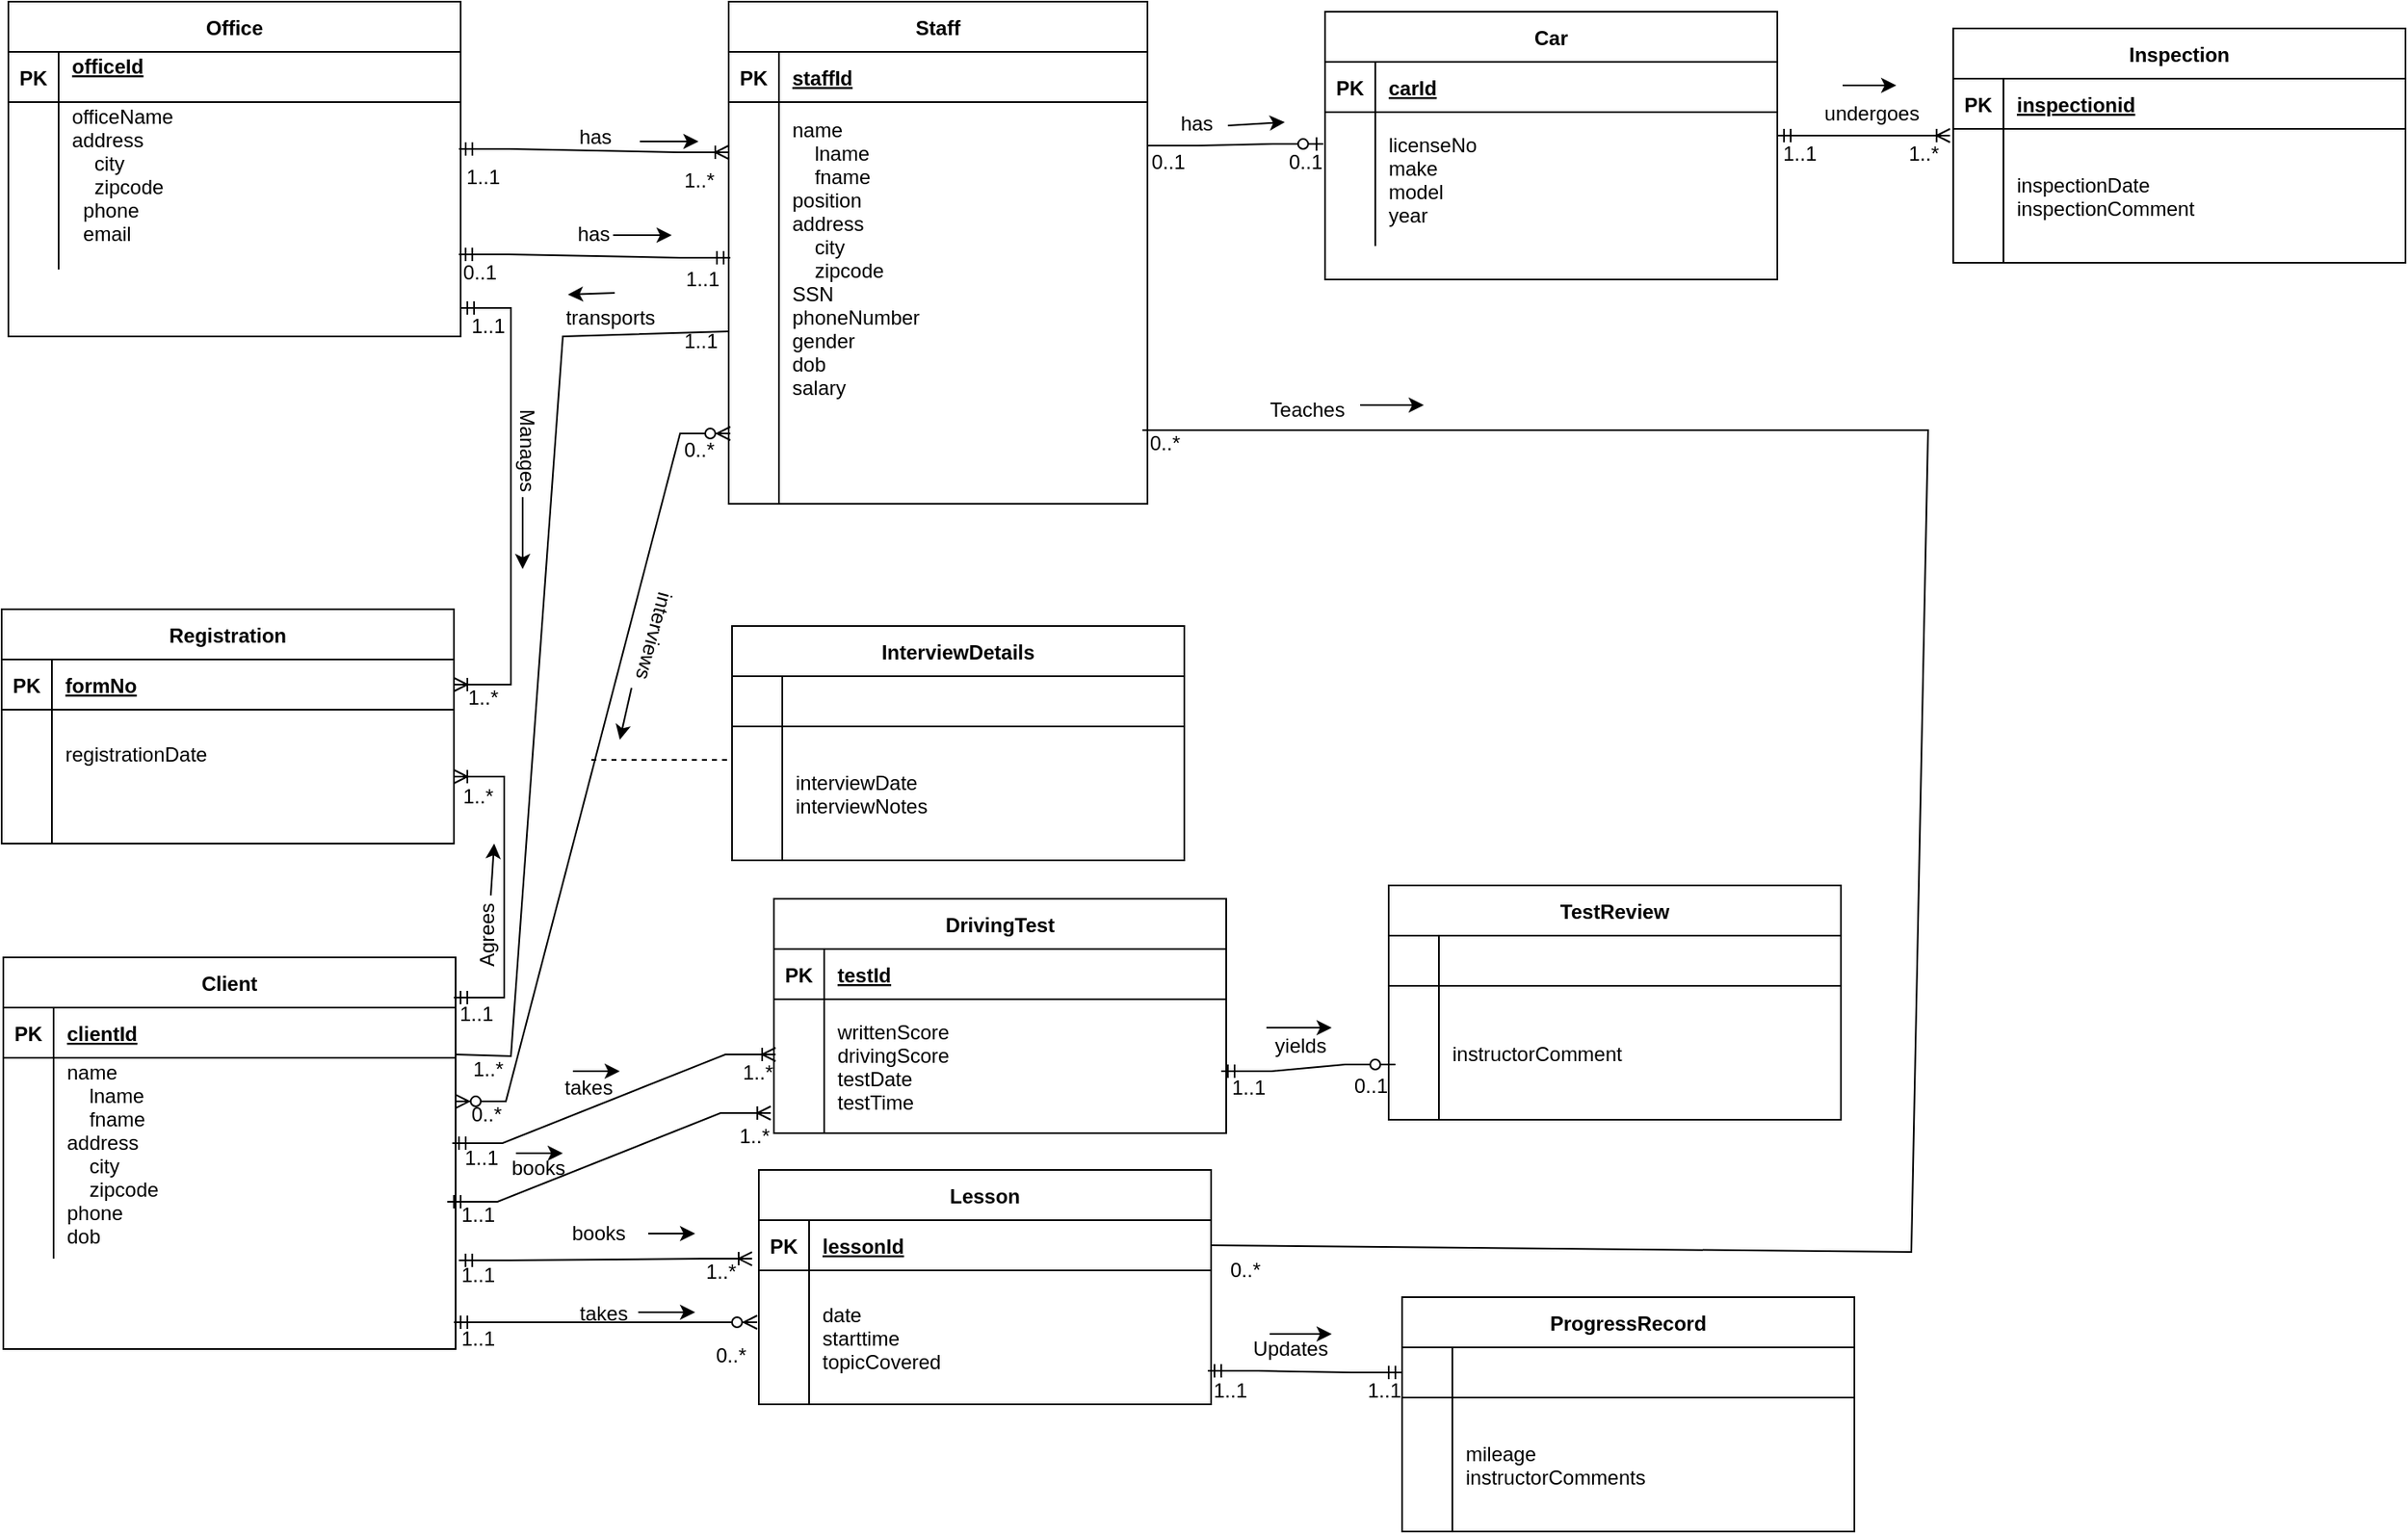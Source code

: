 <mxfile version="24.0.7" type="github">
  <diagram id="R2lEEEUBdFMjLlhIrx00" name="Page-1">
    <mxGraphModel dx="1434" dy="786" grid="0" gridSize="10" guides="1" tooltips="1" connect="1" arrows="1" fold="1" page="1" pageScale="1" pageWidth="850" pageHeight="1100" math="0" shadow="0" extFonts="Permanent Marker^https://fonts.googleapis.com/css?family=Permanent+Marker">
      <root>
        <mxCell id="0" />
        <mxCell id="1" parent="0" />
        <mxCell id="C-vyLk0tnHw3VtMMgP7b-2" value="Staff" style="shape=table;startSize=30;container=1;collapsible=1;childLayout=tableLayout;fixedRows=1;rowLines=0;fontStyle=1;align=center;resizeLast=1;" parent="1" vertex="1">
          <mxGeometry x="470" y="90" width="250" height="300" as="geometry" />
        </mxCell>
        <mxCell id="C-vyLk0tnHw3VtMMgP7b-3" value="" style="shape=partialRectangle;collapsible=0;dropTarget=0;pointerEvents=0;fillColor=none;points=[[0,0.5],[1,0.5]];portConstraint=eastwest;top=0;left=0;right=0;bottom=1;" parent="C-vyLk0tnHw3VtMMgP7b-2" vertex="1">
          <mxGeometry y="30" width="250" height="30" as="geometry" />
        </mxCell>
        <mxCell id="C-vyLk0tnHw3VtMMgP7b-4" value="PK" style="shape=partialRectangle;overflow=hidden;connectable=0;fillColor=none;top=0;left=0;bottom=0;right=0;fontStyle=1;" parent="C-vyLk0tnHw3VtMMgP7b-3" vertex="1">
          <mxGeometry width="30" height="30" as="geometry">
            <mxRectangle width="30" height="30" as="alternateBounds" />
          </mxGeometry>
        </mxCell>
        <mxCell id="C-vyLk0tnHw3VtMMgP7b-5" value="staffId" style="shape=partialRectangle;overflow=hidden;connectable=0;fillColor=none;top=0;left=0;bottom=0;right=0;align=left;spacingLeft=6;fontStyle=5;" parent="C-vyLk0tnHw3VtMMgP7b-3" vertex="1">
          <mxGeometry x="30" width="220" height="30" as="geometry">
            <mxRectangle width="220" height="30" as="alternateBounds" />
          </mxGeometry>
        </mxCell>
        <mxCell id="C-vyLk0tnHw3VtMMgP7b-6" value="" style="shape=partialRectangle;collapsible=0;dropTarget=0;pointerEvents=0;fillColor=none;points=[[0,0.5],[1,0.5]];portConstraint=eastwest;top=0;left=0;right=0;bottom=0;" parent="C-vyLk0tnHw3VtMMgP7b-2" vertex="1">
          <mxGeometry y="60" width="250" height="200" as="geometry" />
        </mxCell>
        <mxCell id="C-vyLk0tnHw3VtMMgP7b-7" value="" style="shape=partialRectangle;overflow=hidden;connectable=0;fillColor=none;top=0;left=0;bottom=0;right=0;" parent="C-vyLk0tnHw3VtMMgP7b-6" vertex="1">
          <mxGeometry width="30" height="200" as="geometry">
            <mxRectangle width="30" height="200" as="alternateBounds" />
          </mxGeometry>
        </mxCell>
        <mxCell id="C-vyLk0tnHw3VtMMgP7b-8" value="name&#xa;    lname&#xa;    fname&#xa;position&#xa;address&#xa;    city&#xa;    zipcode&#xa;SSN&#xa;phoneNumber&#xa;gender&#xa;dob&#xa;salary&#xa;" style="shape=partialRectangle;overflow=hidden;connectable=0;fillColor=none;top=0;left=0;bottom=0;right=0;align=left;spacingLeft=6;" parent="C-vyLk0tnHw3VtMMgP7b-6" vertex="1">
          <mxGeometry x="30" width="220" height="200" as="geometry">
            <mxRectangle width="220" height="200" as="alternateBounds" />
          </mxGeometry>
        </mxCell>
        <mxCell id="C-vyLk0tnHw3VtMMgP7b-9" value="" style="shape=partialRectangle;collapsible=0;dropTarget=0;pointerEvents=0;fillColor=none;points=[[0,0.5],[1,0.5]];portConstraint=eastwest;top=0;left=0;right=0;bottom=0;" parent="C-vyLk0tnHw3VtMMgP7b-2" vertex="1">
          <mxGeometry y="260" width="250" height="40" as="geometry" />
        </mxCell>
        <mxCell id="C-vyLk0tnHw3VtMMgP7b-10" value="" style="shape=partialRectangle;overflow=hidden;connectable=0;fillColor=none;top=0;left=0;bottom=0;right=0;" parent="C-vyLk0tnHw3VtMMgP7b-9" vertex="1">
          <mxGeometry width="30" height="40" as="geometry">
            <mxRectangle width="30" height="40" as="alternateBounds" />
          </mxGeometry>
        </mxCell>
        <mxCell id="C-vyLk0tnHw3VtMMgP7b-11" value="" style="shape=partialRectangle;overflow=hidden;connectable=0;fillColor=none;top=0;left=0;bottom=0;right=0;align=left;spacingLeft=6;" parent="C-vyLk0tnHw3VtMMgP7b-9" vertex="1">
          <mxGeometry x="30" width="220" height="40" as="geometry">
            <mxRectangle width="220" height="40" as="alternateBounds" />
          </mxGeometry>
        </mxCell>
        <mxCell id="C-vyLk0tnHw3VtMMgP7b-23" value="Office" style="shape=table;startSize=30;container=1;collapsible=1;childLayout=tableLayout;fixedRows=1;rowLines=0;fontStyle=1;align=center;resizeLast=1;" parent="1" vertex="1">
          <mxGeometry x="40" y="90" width="270" height="200" as="geometry" />
        </mxCell>
        <mxCell id="C-vyLk0tnHw3VtMMgP7b-24" value="" style="shape=partialRectangle;collapsible=0;dropTarget=0;pointerEvents=0;fillColor=none;points=[[0,0.5],[1,0.5]];portConstraint=eastwest;top=0;left=0;right=0;bottom=1;" parent="C-vyLk0tnHw3VtMMgP7b-23" vertex="1">
          <mxGeometry y="30" width="270" height="30" as="geometry" />
        </mxCell>
        <mxCell id="C-vyLk0tnHw3VtMMgP7b-25" value="PK" style="shape=partialRectangle;overflow=hidden;connectable=0;fillColor=none;top=0;left=0;bottom=0;right=0;fontStyle=1;" parent="C-vyLk0tnHw3VtMMgP7b-24" vertex="1">
          <mxGeometry width="30" height="30" as="geometry">
            <mxRectangle width="30" height="30" as="alternateBounds" />
          </mxGeometry>
        </mxCell>
        <mxCell id="C-vyLk0tnHw3VtMMgP7b-26" value="officeId&#xa;" style="shape=partialRectangle;overflow=hidden;connectable=0;fillColor=none;top=0;left=0;bottom=0;right=0;align=left;spacingLeft=6;fontStyle=5;" parent="C-vyLk0tnHw3VtMMgP7b-24" vertex="1">
          <mxGeometry x="30" width="240" height="30" as="geometry">
            <mxRectangle width="240" height="30" as="alternateBounds" />
          </mxGeometry>
        </mxCell>
        <mxCell id="C-vyLk0tnHw3VtMMgP7b-27" value="" style="shape=partialRectangle;collapsible=0;dropTarget=0;pointerEvents=0;fillColor=none;points=[[0,0.5],[1,0.5]];portConstraint=eastwest;top=0;left=0;right=0;bottom=0;" parent="C-vyLk0tnHw3VtMMgP7b-23" vertex="1">
          <mxGeometry y="60" width="270" height="100" as="geometry" />
        </mxCell>
        <mxCell id="C-vyLk0tnHw3VtMMgP7b-28" value="" style="shape=partialRectangle;overflow=hidden;connectable=0;fillColor=none;top=0;left=0;bottom=0;right=0;" parent="C-vyLk0tnHw3VtMMgP7b-27" vertex="1">
          <mxGeometry width="30" height="100" as="geometry">
            <mxRectangle width="30" height="100" as="alternateBounds" />
          </mxGeometry>
        </mxCell>
        <mxCell id="C-vyLk0tnHw3VtMMgP7b-29" value="officeName&#xa;address&#xa;    city&#xa;    zipcode&#xa;  phone&#xa;  email&#xa;&#xa;" style="shape=partialRectangle;overflow=hidden;connectable=0;fillColor=none;top=0;left=0;bottom=0;right=0;align=left;spacingLeft=6;" parent="C-vyLk0tnHw3VtMMgP7b-27" vertex="1">
          <mxGeometry x="30" width="240" height="100" as="geometry">
            <mxRectangle width="240" height="100" as="alternateBounds" />
          </mxGeometry>
        </mxCell>
        <mxCell id="NRWMTkdjOO6M37qrP40V-1" value="Client" style="shape=table;startSize=30;container=1;collapsible=1;childLayout=tableLayout;fixedRows=1;rowLines=0;fontStyle=1;align=center;resizeLast=1;" parent="1" vertex="1">
          <mxGeometry x="37" y="661" width="270" height="234" as="geometry" />
        </mxCell>
        <mxCell id="NRWMTkdjOO6M37qrP40V-2" value="" style="shape=partialRectangle;collapsible=0;dropTarget=0;pointerEvents=0;fillColor=none;points=[[0,0.5],[1,0.5]];portConstraint=eastwest;top=0;left=0;right=0;bottom=1;" parent="NRWMTkdjOO6M37qrP40V-1" vertex="1">
          <mxGeometry y="30" width="270" height="30" as="geometry" />
        </mxCell>
        <mxCell id="NRWMTkdjOO6M37qrP40V-3" value="PK" style="shape=partialRectangle;overflow=hidden;connectable=0;fillColor=none;top=0;left=0;bottom=0;right=0;fontStyle=1;" parent="NRWMTkdjOO6M37qrP40V-2" vertex="1">
          <mxGeometry width="30" height="30" as="geometry">
            <mxRectangle width="30" height="30" as="alternateBounds" />
          </mxGeometry>
        </mxCell>
        <mxCell id="NRWMTkdjOO6M37qrP40V-4" value="clientId" style="shape=partialRectangle;overflow=hidden;connectable=0;fillColor=none;top=0;left=0;bottom=0;right=0;align=left;spacingLeft=6;fontStyle=5;" parent="NRWMTkdjOO6M37qrP40V-2" vertex="1">
          <mxGeometry x="30" width="240" height="30" as="geometry">
            <mxRectangle width="240" height="30" as="alternateBounds" />
          </mxGeometry>
        </mxCell>
        <mxCell id="NRWMTkdjOO6M37qrP40V-5" value="" style="shape=partialRectangle;collapsible=0;dropTarget=0;pointerEvents=0;fillColor=none;points=[[0,0.5],[1,0.5]];portConstraint=eastwest;top=0;left=0;right=0;bottom=0;" parent="NRWMTkdjOO6M37qrP40V-1" vertex="1">
          <mxGeometry y="60" width="270" height="120" as="geometry" />
        </mxCell>
        <mxCell id="NRWMTkdjOO6M37qrP40V-6" value="" style="shape=partialRectangle;overflow=hidden;connectable=0;fillColor=none;top=0;left=0;bottom=0;right=0;" parent="NRWMTkdjOO6M37qrP40V-5" vertex="1">
          <mxGeometry width="30" height="120" as="geometry">
            <mxRectangle width="30" height="120" as="alternateBounds" />
          </mxGeometry>
        </mxCell>
        <mxCell id="NRWMTkdjOO6M37qrP40V-7" value="name&#xa;    lname&#xa;    fname&#xa;address&#xa;    city&#xa;    zipcode&#xa;phone&#xa;dob&#xa;    &#xa;&#xa;" style="shape=partialRectangle;overflow=hidden;connectable=0;fillColor=none;top=0;left=0;bottom=0;right=0;align=left;spacingLeft=6;" parent="NRWMTkdjOO6M37qrP40V-5" vertex="1">
          <mxGeometry x="30" width="240" height="120" as="geometry">
            <mxRectangle width="240" height="120" as="alternateBounds" />
          </mxGeometry>
        </mxCell>
        <mxCell id="NRWMTkdjOO6M37qrP40V-8" value="Registration" style="shape=table;startSize=30;container=1;collapsible=1;childLayout=tableLayout;fixedRows=1;rowLines=0;fontStyle=1;align=center;resizeLast=1;" parent="1" vertex="1">
          <mxGeometry x="36" y="453" width="270" height="140" as="geometry" />
        </mxCell>
        <mxCell id="NRWMTkdjOO6M37qrP40V-9" value="" style="shape=partialRectangle;collapsible=0;dropTarget=0;pointerEvents=0;fillColor=none;points=[[0,0.5],[1,0.5]];portConstraint=eastwest;top=0;left=0;right=0;bottom=1;" parent="NRWMTkdjOO6M37qrP40V-8" vertex="1">
          <mxGeometry y="30" width="270" height="30" as="geometry" />
        </mxCell>
        <mxCell id="NRWMTkdjOO6M37qrP40V-10" value="PK" style="shape=partialRectangle;overflow=hidden;connectable=0;fillColor=none;top=0;left=0;bottom=0;right=0;fontStyle=1;" parent="NRWMTkdjOO6M37qrP40V-9" vertex="1">
          <mxGeometry width="30" height="30" as="geometry">
            <mxRectangle width="30" height="30" as="alternateBounds" />
          </mxGeometry>
        </mxCell>
        <mxCell id="NRWMTkdjOO6M37qrP40V-11" value="formNo" style="shape=partialRectangle;overflow=hidden;connectable=0;fillColor=none;top=0;left=0;bottom=0;right=0;align=left;spacingLeft=6;fontStyle=5;" parent="NRWMTkdjOO6M37qrP40V-9" vertex="1">
          <mxGeometry x="30" width="240" height="30" as="geometry">
            <mxRectangle width="240" height="30" as="alternateBounds" />
          </mxGeometry>
        </mxCell>
        <mxCell id="NRWMTkdjOO6M37qrP40V-12" value="" style="shape=partialRectangle;collapsible=0;dropTarget=0;pointerEvents=0;fillColor=none;points=[[0,0.5],[1,0.5]];portConstraint=eastwest;top=0;left=0;right=0;bottom=0;" parent="NRWMTkdjOO6M37qrP40V-8" vertex="1">
          <mxGeometry y="60" width="270" height="80" as="geometry" />
        </mxCell>
        <mxCell id="NRWMTkdjOO6M37qrP40V-13" value="" style="shape=partialRectangle;overflow=hidden;connectable=0;fillColor=none;top=0;left=0;bottom=0;right=0;" parent="NRWMTkdjOO6M37qrP40V-12" vertex="1">
          <mxGeometry width="30" height="80" as="geometry">
            <mxRectangle width="30" height="80" as="alternateBounds" />
          </mxGeometry>
        </mxCell>
        <mxCell id="NRWMTkdjOO6M37qrP40V-14" value="registrationDate    &#xa;&#xa;" style="shape=partialRectangle;overflow=hidden;connectable=0;fillColor=none;top=0;left=0;bottom=0;right=0;align=left;spacingLeft=6;" parent="NRWMTkdjOO6M37qrP40V-12" vertex="1">
          <mxGeometry x="30" width="240" height="80" as="geometry">
            <mxRectangle width="240" height="80" as="alternateBounds" />
          </mxGeometry>
        </mxCell>
        <mxCell id="NRWMTkdjOO6M37qrP40V-15" value="Car" style="shape=table;startSize=30;container=1;collapsible=1;childLayout=tableLayout;fixedRows=1;rowLines=0;fontStyle=1;align=center;resizeLast=1;" parent="1" vertex="1">
          <mxGeometry x="826" y="96" width="270" height="160" as="geometry" />
        </mxCell>
        <mxCell id="NRWMTkdjOO6M37qrP40V-16" value="" style="shape=partialRectangle;collapsible=0;dropTarget=0;pointerEvents=0;fillColor=none;points=[[0,0.5],[1,0.5]];portConstraint=eastwest;top=0;left=0;right=0;bottom=1;" parent="NRWMTkdjOO6M37qrP40V-15" vertex="1">
          <mxGeometry y="30" width="270" height="30" as="geometry" />
        </mxCell>
        <mxCell id="NRWMTkdjOO6M37qrP40V-17" value="PK" style="shape=partialRectangle;overflow=hidden;connectable=0;fillColor=none;top=0;left=0;bottom=0;right=0;fontStyle=1;" parent="NRWMTkdjOO6M37qrP40V-16" vertex="1">
          <mxGeometry width="30" height="30" as="geometry">
            <mxRectangle width="30" height="30" as="alternateBounds" />
          </mxGeometry>
        </mxCell>
        <mxCell id="NRWMTkdjOO6M37qrP40V-18" value="carId" style="shape=partialRectangle;overflow=hidden;connectable=0;fillColor=none;top=0;left=0;bottom=0;right=0;align=left;spacingLeft=6;fontStyle=5;" parent="NRWMTkdjOO6M37qrP40V-16" vertex="1">
          <mxGeometry x="30" width="240" height="30" as="geometry">
            <mxRectangle width="240" height="30" as="alternateBounds" />
          </mxGeometry>
        </mxCell>
        <mxCell id="NRWMTkdjOO6M37qrP40V-19" value="" style="shape=partialRectangle;collapsible=0;dropTarget=0;pointerEvents=0;fillColor=none;points=[[0,0.5],[1,0.5]];portConstraint=eastwest;top=0;left=0;right=0;bottom=0;" parent="NRWMTkdjOO6M37qrP40V-15" vertex="1">
          <mxGeometry y="60" width="270" height="80" as="geometry" />
        </mxCell>
        <mxCell id="NRWMTkdjOO6M37qrP40V-20" value="" style="shape=partialRectangle;overflow=hidden;connectable=0;fillColor=none;top=0;left=0;bottom=0;right=0;" parent="NRWMTkdjOO6M37qrP40V-19" vertex="1">
          <mxGeometry width="30" height="80" as="geometry">
            <mxRectangle width="30" height="80" as="alternateBounds" />
          </mxGeometry>
        </mxCell>
        <mxCell id="NRWMTkdjOO6M37qrP40V-21" value="licenseNo&#xa;make&#xa;model&#xa;year" style="shape=partialRectangle;overflow=hidden;connectable=0;fillColor=none;top=0;left=0;bottom=0;right=0;align=left;spacingLeft=6;" parent="NRWMTkdjOO6M37qrP40V-19" vertex="1">
          <mxGeometry x="30" width="240" height="80" as="geometry">
            <mxRectangle width="240" height="80" as="alternateBounds" />
          </mxGeometry>
        </mxCell>
        <mxCell id="NRWMTkdjOO6M37qrP40V-22" value="Inspection" style="shape=table;startSize=30;container=1;collapsible=1;childLayout=tableLayout;fixedRows=1;rowLines=0;fontStyle=1;align=center;resizeLast=1;" parent="1" vertex="1">
          <mxGeometry x="1201" y="106" width="270" height="140" as="geometry" />
        </mxCell>
        <mxCell id="NRWMTkdjOO6M37qrP40V-23" value="" style="shape=partialRectangle;collapsible=0;dropTarget=0;pointerEvents=0;fillColor=none;points=[[0,0.5],[1,0.5]];portConstraint=eastwest;top=0;left=0;right=0;bottom=1;" parent="NRWMTkdjOO6M37qrP40V-22" vertex="1">
          <mxGeometry y="30" width="270" height="30" as="geometry" />
        </mxCell>
        <mxCell id="NRWMTkdjOO6M37qrP40V-24" value="PK" style="shape=partialRectangle;overflow=hidden;connectable=0;fillColor=none;top=0;left=0;bottom=0;right=0;fontStyle=1;" parent="NRWMTkdjOO6M37qrP40V-23" vertex="1">
          <mxGeometry width="30" height="30" as="geometry">
            <mxRectangle width="30" height="30" as="alternateBounds" />
          </mxGeometry>
        </mxCell>
        <mxCell id="NRWMTkdjOO6M37qrP40V-25" value="inspectionid" style="shape=partialRectangle;overflow=hidden;connectable=0;fillColor=none;top=0;left=0;bottom=0;right=0;align=left;spacingLeft=6;fontStyle=5;" parent="NRWMTkdjOO6M37qrP40V-23" vertex="1">
          <mxGeometry x="30" width="240" height="30" as="geometry">
            <mxRectangle width="240" height="30" as="alternateBounds" />
          </mxGeometry>
        </mxCell>
        <mxCell id="NRWMTkdjOO6M37qrP40V-26" value="" style="shape=partialRectangle;collapsible=0;dropTarget=0;pointerEvents=0;fillColor=none;points=[[0,0.5],[1,0.5]];portConstraint=eastwest;top=0;left=0;right=0;bottom=0;" parent="NRWMTkdjOO6M37qrP40V-22" vertex="1">
          <mxGeometry y="60" width="270" height="80" as="geometry" />
        </mxCell>
        <mxCell id="NRWMTkdjOO6M37qrP40V-27" value="" style="shape=partialRectangle;overflow=hidden;connectable=0;fillColor=none;top=0;left=0;bottom=0;right=0;" parent="NRWMTkdjOO6M37qrP40V-26" vertex="1">
          <mxGeometry width="30" height="80" as="geometry">
            <mxRectangle width="30" height="80" as="alternateBounds" />
          </mxGeometry>
        </mxCell>
        <mxCell id="NRWMTkdjOO6M37qrP40V-28" value="inspectionDate&#xa;inspectionComment" style="shape=partialRectangle;overflow=hidden;connectable=0;fillColor=none;top=0;left=0;bottom=0;right=0;align=left;spacingLeft=6;" parent="NRWMTkdjOO6M37qrP40V-26" vertex="1">
          <mxGeometry x="30" width="240" height="80" as="geometry">
            <mxRectangle width="240" height="80" as="alternateBounds" />
          </mxGeometry>
        </mxCell>
        <mxCell id="NRWMTkdjOO6M37qrP40V-29" value="Lesson" style="shape=table;startSize=30;container=1;collapsible=1;childLayout=tableLayout;fixedRows=1;rowLines=0;fontStyle=1;align=center;resizeLast=1;" parent="1" vertex="1">
          <mxGeometry x="488" y="788" width="270" height="140" as="geometry" />
        </mxCell>
        <mxCell id="NRWMTkdjOO6M37qrP40V-30" value="" style="shape=partialRectangle;collapsible=0;dropTarget=0;pointerEvents=0;fillColor=none;points=[[0,0.5],[1,0.5]];portConstraint=eastwest;top=0;left=0;right=0;bottom=1;" parent="NRWMTkdjOO6M37qrP40V-29" vertex="1">
          <mxGeometry y="30" width="270" height="30" as="geometry" />
        </mxCell>
        <mxCell id="NRWMTkdjOO6M37qrP40V-31" value="PK" style="shape=partialRectangle;overflow=hidden;connectable=0;fillColor=none;top=0;left=0;bottom=0;right=0;fontStyle=1;" parent="NRWMTkdjOO6M37qrP40V-30" vertex="1">
          <mxGeometry width="30" height="30" as="geometry">
            <mxRectangle width="30" height="30" as="alternateBounds" />
          </mxGeometry>
        </mxCell>
        <mxCell id="NRWMTkdjOO6M37qrP40V-32" value="lessonId" style="shape=partialRectangle;overflow=hidden;connectable=0;fillColor=none;top=0;left=0;bottom=0;right=0;align=left;spacingLeft=6;fontStyle=5;" parent="NRWMTkdjOO6M37qrP40V-30" vertex="1">
          <mxGeometry x="30" width="240" height="30" as="geometry">
            <mxRectangle width="240" height="30" as="alternateBounds" />
          </mxGeometry>
        </mxCell>
        <mxCell id="NRWMTkdjOO6M37qrP40V-33" value="" style="shape=partialRectangle;collapsible=0;dropTarget=0;pointerEvents=0;fillColor=none;points=[[0,0.5],[1,0.5]];portConstraint=eastwest;top=0;left=0;right=0;bottom=0;" parent="NRWMTkdjOO6M37qrP40V-29" vertex="1">
          <mxGeometry y="60" width="270" height="80" as="geometry" />
        </mxCell>
        <mxCell id="NRWMTkdjOO6M37qrP40V-34" value="" style="shape=partialRectangle;overflow=hidden;connectable=0;fillColor=none;top=0;left=0;bottom=0;right=0;" parent="NRWMTkdjOO6M37qrP40V-33" vertex="1">
          <mxGeometry width="30" height="80" as="geometry">
            <mxRectangle width="30" height="80" as="alternateBounds" />
          </mxGeometry>
        </mxCell>
        <mxCell id="NRWMTkdjOO6M37qrP40V-35" value="date&#xa;starttime&#xa;topicCovered" style="shape=partialRectangle;overflow=hidden;connectable=0;fillColor=none;top=0;left=0;bottom=0;right=0;align=left;spacingLeft=6;" parent="NRWMTkdjOO6M37qrP40V-33" vertex="1">
          <mxGeometry x="30" width="240" height="80" as="geometry">
            <mxRectangle width="240" height="80" as="alternateBounds" />
          </mxGeometry>
        </mxCell>
        <mxCell id="NRWMTkdjOO6M37qrP40V-36" value="ProgressRecord" style="shape=table;startSize=30;container=1;collapsible=1;childLayout=tableLayout;fixedRows=1;rowLines=0;fontStyle=1;align=center;resizeLast=1;" parent="1" vertex="1">
          <mxGeometry x="872" y="864" width="270" height="140" as="geometry" />
        </mxCell>
        <mxCell id="NRWMTkdjOO6M37qrP40V-37" value="" style="shape=partialRectangle;collapsible=0;dropTarget=0;pointerEvents=0;fillColor=none;points=[[0,0.5],[1,0.5]];portConstraint=eastwest;top=0;left=0;right=0;bottom=1;" parent="NRWMTkdjOO6M37qrP40V-36" vertex="1">
          <mxGeometry y="30" width="270" height="30" as="geometry" />
        </mxCell>
        <mxCell id="NRWMTkdjOO6M37qrP40V-38" value="" style="shape=partialRectangle;overflow=hidden;connectable=0;fillColor=none;top=0;left=0;bottom=0;right=0;fontStyle=1;" parent="NRWMTkdjOO6M37qrP40V-37" vertex="1">
          <mxGeometry width="30" height="30" as="geometry">
            <mxRectangle width="30" height="30" as="alternateBounds" />
          </mxGeometry>
        </mxCell>
        <mxCell id="NRWMTkdjOO6M37qrP40V-39" value="" style="shape=partialRectangle;overflow=hidden;connectable=0;fillColor=none;top=0;left=0;bottom=0;right=0;align=left;spacingLeft=6;fontStyle=5;" parent="NRWMTkdjOO6M37qrP40V-37" vertex="1">
          <mxGeometry x="30" width="240" height="30" as="geometry">
            <mxRectangle width="240" height="30" as="alternateBounds" />
          </mxGeometry>
        </mxCell>
        <mxCell id="NRWMTkdjOO6M37qrP40V-40" value="" style="shape=partialRectangle;collapsible=0;dropTarget=0;pointerEvents=0;fillColor=none;points=[[0,0.5],[1,0.5]];portConstraint=eastwest;top=0;left=0;right=0;bottom=0;" parent="NRWMTkdjOO6M37qrP40V-36" vertex="1">
          <mxGeometry y="60" width="270" height="80" as="geometry" />
        </mxCell>
        <mxCell id="NRWMTkdjOO6M37qrP40V-41" value="" style="shape=partialRectangle;overflow=hidden;connectable=0;fillColor=none;top=0;left=0;bottom=0;right=0;" parent="NRWMTkdjOO6M37qrP40V-40" vertex="1">
          <mxGeometry width="30" height="80" as="geometry">
            <mxRectangle width="30" height="80" as="alternateBounds" />
          </mxGeometry>
        </mxCell>
        <mxCell id="NRWMTkdjOO6M37qrP40V-42" value="mileage&#xa;instructorComments" style="shape=partialRectangle;overflow=hidden;connectable=0;fillColor=none;top=0;left=0;bottom=0;right=0;align=left;spacingLeft=6;" parent="NRWMTkdjOO6M37qrP40V-40" vertex="1">
          <mxGeometry x="30" width="240" height="80" as="geometry">
            <mxRectangle width="240" height="80" as="alternateBounds" />
          </mxGeometry>
        </mxCell>
        <mxCell id="NRWMTkdjOO6M37qrP40V-43" value="DrivingTest" style="shape=table;startSize=30;container=1;collapsible=1;childLayout=tableLayout;fixedRows=1;rowLines=0;fontStyle=1;align=center;resizeLast=1;" parent="1" vertex="1">
          <mxGeometry x="497" y="626" width="270" height="140" as="geometry" />
        </mxCell>
        <mxCell id="NRWMTkdjOO6M37qrP40V-44" value="" style="shape=partialRectangle;collapsible=0;dropTarget=0;pointerEvents=0;fillColor=none;points=[[0,0.5],[1,0.5]];portConstraint=eastwest;top=0;left=0;right=0;bottom=1;" parent="NRWMTkdjOO6M37qrP40V-43" vertex="1">
          <mxGeometry y="30" width="270" height="30" as="geometry" />
        </mxCell>
        <mxCell id="NRWMTkdjOO6M37qrP40V-45" value="PK" style="shape=partialRectangle;overflow=hidden;connectable=0;fillColor=none;top=0;left=0;bottom=0;right=0;fontStyle=1;" parent="NRWMTkdjOO6M37qrP40V-44" vertex="1">
          <mxGeometry width="30" height="30" as="geometry">
            <mxRectangle width="30" height="30" as="alternateBounds" />
          </mxGeometry>
        </mxCell>
        <mxCell id="NRWMTkdjOO6M37qrP40V-46" value="testId" style="shape=partialRectangle;overflow=hidden;connectable=0;fillColor=none;top=0;left=0;bottom=0;right=0;align=left;spacingLeft=6;fontStyle=5;" parent="NRWMTkdjOO6M37qrP40V-44" vertex="1">
          <mxGeometry x="30" width="240" height="30" as="geometry">
            <mxRectangle width="240" height="30" as="alternateBounds" />
          </mxGeometry>
        </mxCell>
        <mxCell id="NRWMTkdjOO6M37qrP40V-47" value="" style="shape=partialRectangle;collapsible=0;dropTarget=0;pointerEvents=0;fillColor=none;points=[[0,0.5],[1,0.5]];portConstraint=eastwest;top=0;left=0;right=0;bottom=0;" parent="NRWMTkdjOO6M37qrP40V-43" vertex="1">
          <mxGeometry y="60" width="270" height="80" as="geometry" />
        </mxCell>
        <mxCell id="NRWMTkdjOO6M37qrP40V-48" value="" style="shape=partialRectangle;overflow=hidden;connectable=0;fillColor=none;top=0;left=0;bottom=0;right=0;" parent="NRWMTkdjOO6M37qrP40V-47" vertex="1">
          <mxGeometry width="30" height="80" as="geometry">
            <mxRectangle width="30" height="80" as="alternateBounds" />
          </mxGeometry>
        </mxCell>
        <mxCell id="NRWMTkdjOO6M37qrP40V-49" value="writtenScore&#xa;drivingScore&#xa;testDate&#xa;testTime" style="shape=partialRectangle;overflow=hidden;connectable=0;fillColor=none;top=0;left=0;bottom=0;right=0;align=left;spacingLeft=6;" parent="NRWMTkdjOO6M37qrP40V-47" vertex="1">
          <mxGeometry x="30" width="240" height="80" as="geometry">
            <mxRectangle width="240" height="80" as="alternateBounds" />
          </mxGeometry>
        </mxCell>
        <mxCell id="NRWMTkdjOO6M37qrP40V-50" value="TestReview" style="shape=table;startSize=30;container=1;collapsible=1;childLayout=tableLayout;fixedRows=1;rowLines=0;fontStyle=1;align=center;resizeLast=1;" parent="1" vertex="1">
          <mxGeometry x="864" y="618" width="270" height="140" as="geometry" />
        </mxCell>
        <mxCell id="NRWMTkdjOO6M37qrP40V-51" value="" style="shape=partialRectangle;collapsible=0;dropTarget=0;pointerEvents=0;fillColor=none;points=[[0,0.5],[1,0.5]];portConstraint=eastwest;top=0;left=0;right=0;bottom=1;" parent="NRWMTkdjOO6M37qrP40V-50" vertex="1">
          <mxGeometry y="30" width="270" height="30" as="geometry" />
        </mxCell>
        <mxCell id="NRWMTkdjOO6M37qrP40V-52" value="" style="shape=partialRectangle;overflow=hidden;connectable=0;fillColor=none;top=0;left=0;bottom=0;right=0;fontStyle=1;" parent="NRWMTkdjOO6M37qrP40V-51" vertex="1">
          <mxGeometry width="30" height="30" as="geometry">
            <mxRectangle width="30" height="30" as="alternateBounds" />
          </mxGeometry>
        </mxCell>
        <mxCell id="NRWMTkdjOO6M37qrP40V-53" value="" style="shape=partialRectangle;overflow=hidden;connectable=0;fillColor=none;top=0;left=0;bottom=0;right=0;align=left;spacingLeft=6;fontStyle=5;" parent="NRWMTkdjOO6M37qrP40V-51" vertex="1">
          <mxGeometry x="30" width="240" height="30" as="geometry">
            <mxRectangle width="240" height="30" as="alternateBounds" />
          </mxGeometry>
        </mxCell>
        <mxCell id="NRWMTkdjOO6M37qrP40V-54" value="" style="shape=partialRectangle;collapsible=0;dropTarget=0;pointerEvents=0;fillColor=none;points=[[0,0.5],[1,0.5]];portConstraint=eastwest;top=0;left=0;right=0;bottom=0;" parent="NRWMTkdjOO6M37qrP40V-50" vertex="1">
          <mxGeometry y="60" width="270" height="80" as="geometry" />
        </mxCell>
        <mxCell id="NRWMTkdjOO6M37qrP40V-55" value="" style="shape=partialRectangle;overflow=hidden;connectable=0;fillColor=none;top=0;left=0;bottom=0;right=0;" parent="NRWMTkdjOO6M37qrP40V-54" vertex="1">
          <mxGeometry width="30" height="80" as="geometry">
            <mxRectangle width="30" height="80" as="alternateBounds" />
          </mxGeometry>
        </mxCell>
        <mxCell id="NRWMTkdjOO6M37qrP40V-56" value="instructorComment" style="shape=partialRectangle;overflow=hidden;connectable=0;fillColor=none;top=0;left=0;bottom=0;right=0;align=left;spacingLeft=6;" parent="NRWMTkdjOO6M37qrP40V-54" vertex="1">
          <mxGeometry x="30" width="240" height="80" as="geometry">
            <mxRectangle width="240" height="80" as="alternateBounds" />
          </mxGeometry>
        </mxCell>
        <mxCell id="NRWMTkdjOO6M37qrP40V-57" value="InterviewDetails" style="shape=table;startSize=30;container=1;collapsible=1;childLayout=tableLayout;fixedRows=1;rowLines=0;fontStyle=1;align=center;resizeLast=1;" parent="1" vertex="1">
          <mxGeometry x="472" y="463" width="270" height="140" as="geometry" />
        </mxCell>
        <mxCell id="NRWMTkdjOO6M37qrP40V-58" value="" style="shape=partialRectangle;collapsible=0;dropTarget=0;pointerEvents=0;fillColor=none;points=[[0,0.5],[1,0.5]];portConstraint=eastwest;top=0;left=0;right=0;bottom=1;" parent="NRWMTkdjOO6M37qrP40V-57" vertex="1">
          <mxGeometry y="30" width="270" height="30" as="geometry" />
        </mxCell>
        <mxCell id="NRWMTkdjOO6M37qrP40V-59" value="" style="shape=partialRectangle;overflow=hidden;connectable=0;fillColor=none;top=0;left=0;bottom=0;right=0;fontStyle=1;" parent="NRWMTkdjOO6M37qrP40V-58" vertex="1">
          <mxGeometry width="30" height="30" as="geometry">
            <mxRectangle width="30" height="30" as="alternateBounds" />
          </mxGeometry>
        </mxCell>
        <mxCell id="NRWMTkdjOO6M37qrP40V-60" value="" style="shape=partialRectangle;overflow=hidden;connectable=0;fillColor=none;top=0;left=0;bottom=0;right=0;align=left;spacingLeft=6;fontStyle=5;" parent="NRWMTkdjOO6M37qrP40V-58" vertex="1">
          <mxGeometry x="30" width="240" height="30" as="geometry">
            <mxRectangle width="240" height="30" as="alternateBounds" />
          </mxGeometry>
        </mxCell>
        <mxCell id="NRWMTkdjOO6M37qrP40V-61" value="" style="shape=partialRectangle;collapsible=0;dropTarget=0;pointerEvents=0;fillColor=none;points=[[0,0.5],[1,0.5]];portConstraint=eastwest;top=0;left=0;right=0;bottom=0;" parent="NRWMTkdjOO6M37qrP40V-57" vertex="1">
          <mxGeometry y="60" width="270" height="80" as="geometry" />
        </mxCell>
        <mxCell id="NRWMTkdjOO6M37qrP40V-62" value="" style="shape=partialRectangle;overflow=hidden;connectable=0;fillColor=none;top=0;left=0;bottom=0;right=0;" parent="NRWMTkdjOO6M37qrP40V-61" vertex="1">
          <mxGeometry width="30" height="80" as="geometry">
            <mxRectangle width="30" height="80" as="alternateBounds" />
          </mxGeometry>
        </mxCell>
        <mxCell id="NRWMTkdjOO6M37qrP40V-63" value="interviewDate&#xa;interviewNotes" style="shape=partialRectangle;overflow=hidden;connectable=0;fillColor=none;top=0;left=0;bottom=0;right=0;align=left;spacingLeft=6;" parent="NRWMTkdjOO6M37qrP40V-61" vertex="1">
          <mxGeometry x="30" width="240" height="80" as="geometry">
            <mxRectangle width="240" height="80" as="alternateBounds" />
          </mxGeometry>
        </mxCell>
        <mxCell id="NRWMTkdjOO6M37qrP40V-65" value="" style="edgeStyle=entityRelationEdgeStyle;fontSize=12;html=1;endArrow=ERmandOne;startArrow=ERmandOne;rounded=0;entryX=0.004;entryY=0.465;entryDx=0;entryDy=0;exitX=0.996;exitY=0.91;exitDx=0;exitDy=0;exitPerimeter=0;entryPerimeter=0;" parent="1" source="C-vyLk0tnHw3VtMMgP7b-27" target="C-vyLk0tnHw3VtMMgP7b-6" edge="1">
          <mxGeometry width="100" height="100" relative="1" as="geometry">
            <mxPoint x="312" y="253" as="sourcePoint" />
            <mxPoint x="412" y="153" as="targetPoint" />
          </mxGeometry>
        </mxCell>
        <mxCell id="NRWMTkdjOO6M37qrP40V-66" value="0..1" style="text;html=1;align=center;verticalAlign=middle;resizable=0;points=[];autosize=1;strokeColor=none;fillColor=none;" parent="1" vertex="1">
          <mxGeometry x="302" y="239" width="38" height="26" as="geometry" />
        </mxCell>
        <mxCell id="NRWMTkdjOO6M37qrP40V-68" value="1..1" style="text;html=1;align=center;verticalAlign=middle;resizable=0;points=[];autosize=1;strokeColor=none;fillColor=none;" parent="1" vertex="1">
          <mxGeometry x="435" y="243" width="38" height="26" as="geometry" />
        </mxCell>
        <mxCell id="NRWMTkdjOO6M37qrP40V-70" value="1..1" style="text;html=1;align=center;verticalAlign=middle;resizable=0;points=[];autosize=1;strokeColor=none;fillColor=none;" parent="1" vertex="1">
          <mxGeometry x="304" y="182" width="38" height="26" as="geometry" />
        </mxCell>
        <mxCell id="NRWMTkdjOO6M37qrP40V-71" value="1..*" style="text;html=1;align=center;verticalAlign=middle;resizable=0;points=[];autosize=1;strokeColor=none;fillColor=none;" parent="1" vertex="1">
          <mxGeometry x="434" y="184" width="36" height="26" as="geometry" />
        </mxCell>
        <mxCell id="NRWMTkdjOO6M37qrP40V-72" value="has" style="text;html=1;align=center;verticalAlign=middle;resizable=0;points=[];autosize=1;strokeColor=none;fillColor=none;" parent="1" vertex="1">
          <mxGeometry x="371" y="158" width="37" height="26" as="geometry" />
        </mxCell>
        <mxCell id="NRWMTkdjOO6M37qrP40V-73" value="" style="endArrow=classic;html=1;rounded=0;" parent="1" edge="1">
          <mxGeometry width="50" height="50" relative="1" as="geometry">
            <mxPoint x="417" y="173.5" as="sourcePoint" />
            <mxPoint x="452" y="173.5" as="targetPoint" />
          </mxGeometry>
        </mxCell>
        <mxCell id="NRWMTkdjOO6M37qrP40V-75" value="has" style="text;html=1;align=center;verticalAlign=middle;resizable=0;points=[];autosize=1;strokeColor=none;fillColor=none;" parent="1" vertex="1">
          <mxGeometry x="370" y="216" width="37" height="26" as="geometry" />
        </mxCell>
        <mxCell id="NRWMTkdjOO6M37qrP40V-76" value="" style="endArrow=classic;html=1;rounded=0;" parent="1" edge="1">
          <mxGeometry width="50" height="50" relative="1" as="geometry">
            <mxPoint x="401" y="229.5" as="sourcePoint" />
            <mxPoint x="436" y="229.5" as="targetPoint" />
          </mxGeometry>
        </mxCell>
        <mxCell id="NRWMTkdjOO6M37qrP40V-77" value="" style="edgeStyle=entityRelationEdgeStyle;fontSize=12;html=1;endArrow=ERzeroToOne;endFill=1;rounded=0;entryX=-0.004;entryY=0.238;entryDx=0;entryDy=0;entryPerimeter=0;" parent="1" target="NRWMTkdjOO6M37qrP40V-19" edge="1">
          <mxGeometry width="100" height="100" relative="1" as="geometry">
            <mxPoint x="720" y="176" as="sourcePoint" />
            <mxPoint x="820" y="76" as="targetPoint" />
          </mxGeometry>
        </mxCell>
        <mxCell id="NRWMTkdjOO6M37qrP40V-79" value="0..1" style="text;html=1;align=center;verticalAlign=middle;resizable=0;points=[];autosize=1;strokeColor=none;fillColor=none;" parent="1" vertex="1">
          <mxGeometry x="713" y="173" width="38" height="26" as="geometry" />
        </mxCell>
        <mxCell id="NRWMTkdjOO6M37qrP40V-80" value="0..1" style="text;html=1;align=center;verticalAlign=middle;resizable=0;points=[];autosize=1;strokeColor=none;fillColor=none;" parent="1" vertex="1">
          <mxGeometry x="795" y="173" width="38" height="26" as="geometry" />
        </mxCell>
        <mxCell id="NRWMTkdjOO6M37qrP40V-81" value="has" style="text;html=1;align=center;verticalAlign=middle;resizable=0;points=[];autosize=1;strokeColor=none;fillColor=none;" parent="1" vertex="1">
          <mxGeometry x="730" y="150" width="37" height="26" as="geometry" />
        </mxCell>
        <mxCell id="NRWMTkdjOO6M37qrP40V-83" value="" style="endArrow=classic;html=1;rounded=0;exitX=1.027;exitY=0.538;exitDx=0;exitDy=0;exitPerimeter=0;" parent="1" source="NRWMTkdjOO6M37qrP40V-81" edge="1">
          <mxGeometry width="50" height="50" relative="1" as="geometry">
            <mxPoint x="758" y="162" as="sourcePoint" />
            <mxPoint x="802" y="162" as="targetPoint" />
          </mxGeometry>
        </mxCell>
        <mxCell id="NRWMTkdjOO6M37qrP40V-85" value="" style="edgeStyle=entityRelationEdgeStyle;fontSize=12;html=1;endArrow=ERoneToMany;startArrow=ERmandOne;rounded=0;exitX=1;exitY=0.175;exitDx=0;exitDy=0;exitPerimeter=0;entryX=-0.007;entryY=0.05;entryDx=0;entryDy=0;entryPerimeter=0;" parent="1" source="NRWMTkdjOO6M37qrP40V-19" target="NRWMTkdjOO6M37qrP40V-26" edge="1">
          <mxGeometry width="100" height="100" relative="1" as="geometry">
            <mxPoint x="969" y="269" as="sourcePoint" />
            <mxPoint x="821" y="399" as="targetPoint" />
            <Array as="points">
              <mxPoint x="945" y="281" />
              <mxPoint x="923" y="309" />
            </Array>
          </mxGeometry>
        </mxCell>
        <mxCell id="NRWMTkdjOO6M37qrP40V-86" value="" style="endArrow=classic;html=1;rounded=0;entryX=0.707;entryY=-0.154;entryDx=0;entryDy=0;entryPerimeter=0;" parent="1" target="NRWMTkdjOO6M37qrP40V-87" edge="1">
          <mxGeometry width="50" height="50" relative="1" as="geometry">
            <mxPoint x="1135" y="140" as="sourcePoint" />
            <mxPoint x="873" y="275" as="targetPoint" />
          </mxGeometry>
        </mxCell>
        <mxCell id="NRWMTkdjOO6M37qrP40V-87" value="undergoes" style="text;html=1;align=center;verticalAlign=middle;resizable=0;points=[];autosize=1;strokeColor=none;fillColor=none;rotation=0;" parent="1" vertex="1">
          <mxGeometry x="1114" y="144" width="75" height="26" as="geometry" />
        </mxCell>
        <mxCell id="NRWMTkdjOO6M37qrP40V-88" value="1..1" style="text;html=1;align=center;verticalAlign=middle;resizable=0;points=[];autosize=1;strokeColor=none;fillColor=none;" parent="1" vertex="1">
          <mxGeometry x="1090" y="168" width="38" height="26" as="geometry" />
        </mxCell>
        <mxCell id="NRWMTkdjOO6M37qrP40V-89" value="1..*" style="text;html=1;align=center;verticalAlign=middle;resizable=0;points=[];autosize=1;strokeColor=none;fillColor=none;" parent="1" vertex="1">
          <mxGeometry x="1165" y="168" width="36" height="26" as="geometry" />
        </mxCell>
        <mxCell id="NRWMTkdjOO6M37qrP40V-90" value="" style="edgeStyle=entityRelationEdgeStyle;fontSize=12;html=1;endArrow=ERoneToMany;startArrow=ERmandOne;rounded=0;exitX=0.996;exitY=-0.2;exitDx=0;exitDy=0;exitPerimeter=0;" parent="1" source="NRWMTkdjOO6M37qrP40V-2" target="NRWMTkdjOO6M37qrP40V-12" edge="1">
          <mxGeometry width="100" height="100" relative="1" as="geometry">
            <mxPoint x="172" y="574" as="sourcePoint" />
            <mxPoint x="385" y="530" as="targetPoint" />
          </mxGeometry>
        </mxCell>
        <mxCell id="NRWMTkdjOO6M37qrP40V-91" value="" style="edgeStyle=entityRelationEdgeStyle;fontSize=12;html=1;endArrow=ERoneToMany;startArrow=ERmandOne;rounded=0;entryX=0;entryY=0.15;entryDx=0;entryDy=0;entryPerimeter=0;" parent="1" target="C-vyLk0tnHw3VtMMgP7b-6" edge="1">
          <mxGeometry width="100" height="100" relative="1" as="geometry">
            <mxPoint x="309" y="178" as="sourcePoint" />
            <mxPoint x="99" y="518" as="targetPoint" />
          </mxGeometry>
        </mxCell>
        <mxCell id="NRWMTkdjOO6M37qrP40V-92" value="" style="edgeStyle=entityRelationEdgeStyle;fontSize=12;html=1;endArrow=ERoneToMany;startArrow=ERmandOne;rounded=0;entryX=1;entryY=0.5;entryDx=0;entryDy=0;" parent="1" target="NRWMTkdjOO6M37qrP40V-9" edge="1">
          <mxGeometry width="100" height="100" relative="1" as="geometry">
            <mxPoint x="310" y="273" as="sourcePoint" />
            <mxPoint x="308.97" y="552.04" as="targetPoint" />
            <Array as="points">
              <mxPoint x="14" y="355" />
              <mxPoint x="2" y="348" />
              <mxPoint x="25" y="353" />
            </Array>
          </mxGeometry>
        </mxCell>
        <mxCell id="NRWMTkdjOO6M37qrP40V-93" value="Manages&amp;nbsp;" style="text;html=1;align=center;verticalAlign=middle;resizable=0;points=[];autosize=1;strokeColor=none;fillColor=none;rotation=90;" parent="1" vertex="1">
          <mxGeometry x="314" y="346" width="71" height="26" as="geometry" />
        </mxCell>
        <mxCell id="NRWMTkdjOO6M37qrP40V-94" value="" style="endArrow=classic;html=1;rounded=0;" parent="1" edge="1">
          <mxGeometry width="50" height="50" relative="1" as="geometry">
            <mxPoint x="347" y="386" as="sourcePoint" />
            <mxPoint x="347" y="429" as="targetPoint" />
          </mxGeometry>
        </mxCell>
        <mxCell id="NRWMTkdjOO6M37qrP40V-95" value="1..1" style="text;html=1;align=center;verticalAlign=middle;resizable=0;points=[];autosize=1;strokeColor=none;fillColor=none;" parent="1" vertex="1">
          <mxGeometry x="307" y="271" width="38" height="26" as="geometry" />
        </mxCell>
        <mxCell id="NRWMTkdjOO6M37qrP40V-96" value="1..*" style="text;html=1;align=center;verticalAlign=middle;resizable=0;points=[];autosize=1;strokeColor=none;fillColor=none;" parent="1" vertex="1">
          <mxGeometry x="305" y="493" width="36" height="26" as="geometry" />
        </mxCell>
        <mxCell id="NRWMTkdjOO6M37qrP40V-97" value="Agrees" style="text;html=1;align=center;verticalAlign=middle;resizable=0;points=[];autosize=1;strokeColor=none;fillColor=none;rotation=270;" parent="1" vertex="1">
          <mxGeometry x="298" y="635" width="56" height="26" as="geometry" />
        </mxCell>
        <mxCell id="NRWMTkdjOO6M37qrP40V-98" value="" style="endArrow=classic;html=1;rounded=0;" parent="1" edge="1">
          <mxGeometry width="50" height="50" relative="1" as="geometry">
            <mxPoint x="328" y="624" as="sourcePoint" />
            <mxPoint x="330" y="593" as="targetPoint" />
          </mxGeometry>
        </mxCell>
        <mxCell id="NRWMTkdjOO6M37qrP40V-99" value="1..1" style="text;html=1;align=center;verticalAlign=middle;resizable=0;points=[];autosize=1;strokeColor=none;fillColor=none;" parent="1" vertex="1">
          <mxGeometry x="300" y="682" width="38" height="26" as="geometry" />
        </mxCell>
        <mxCell id="NRWMTkdjOO6M37qrP40V-100" value="1..*" style="text;html=1;align=center;verticalAlign=middle;resizable=0;points=[];autosize=1;strokeColor=none;fillColor=none;" parent="1" vertex="1">
          <mxGeometry x="302" y="552" width="36" height="26" as="geometry" />
        </mxCell>
        <mxCell id="NRWMTkdjOO6M37qrP40V-105" value="" style="edgeStyle=entityRelationEdgeStyle;fontSize=12;html=1;endArrow=ERoneToMany;startArrow=ERmandOne;rounded=0;exitX=1.007;exitY=1.008;exitDx=0;exitDy=0;exitPerimeter=0;entryX=-0.015;entryY=0.767;entryDx=0;entryDy=0;entryPerimeter=0;" parent="1" source="NRWMTkdjOO6M37qrP40V-5" target="NRWMTkdjOO6M37qrP40V-30" edge="1">
          <mxGeometry width="100" height="100" relative="1" as="geometry">
            <mxPoint x="315" y="735" as="sourcePoint" />
            <mxPoint x="316" y="563" as="targetPoint" />
            <Array as="points">
              <mxPoint x="310" y="839" />
            </Array>
          </mxGeometry>
        </mxCell>
        <mxCell id="NRWMTkdjOO6M37qrP40V-106" value="1..1" style="text;html=1;align=center;verticalAlign=middle;resizable=0;points=[];autosize=1;strokeColor=none;fillColor=none;" parent="1" vertex="1">
          <mxGeometry x="301" y="838" width="38" height="26" as="geometry" />
        </mxCell>
        <mxCell id="NRWMTkdjOO6M37qrP40V-107" value="1..*" style="text;html=1;align=center;verticalAlign=middle;resizable=0;points=[];autosize=1;strokeColor=none;fillColor=none;" parent="1" vertex="1">
          <mxGeometry x="447" y="836" width="36" height="26" as="geometry" />
        </mxCell>
        <mxCell id="NRWMTkdjOO6M37qrP40V-108" value="books" style="text;html=1;align=center;verticalAlign=middle;resizable=0;points=[];autosize=1;strokeColor=none;fillColor=none;" parent="1" vertex="1">
          <mxGeometry x="367" y="813" width="50" height="26" as="geometry" />
        </mxCell>
        <mxCell id="NRWMTkdjOO6M37qrP40V-109" value="" style="endArrow=classic;html=1;rounded=0;" parent="1" edge="1">
          <mxGeometry width="50" height="50" relative="1" as="geometry">
            <mxPoint x="422" y="826" as="sourcePoint" />
            <mxPoint x="450" y="826" as="targetPoint" />
          </mxGeometry>
        </mxCell>
        <mxCell id="NRWMTkdjOO6M37qrP40V-110" value="" style="edgeStyle=entityRelationEdgeStyle;fontSize=12;html=1;endArrow=ERzeroToMany;startArrow=ERmandOne;rounded=0;exitX=0.132;exitY=0.115;exitDx=0;exitDy=0;exitPerimeter=0;" parent="1" source="NRWMTkdjOO6M37qrP40V-111" edge="1">
          <mxGeometry width="100" height="100" relative="1" as="geometry">
            <mxPoint x="306" y="824" as="sourcePoint" />
            <mxPoint x="487" y="879" as="targetPoint" />
          </mxGeometry>
        </mxCell>
        <mxCell id="NRWMTkdjOO6M37qrP40V-111" value="1..1" style="text;html=1;align=center;verticalAlign=middle;resizable=0;points=[];autosize=1;strokeColor=none;fillColor=none;" parent="1" vertex="1">
          <mxGeometry x="301" y="876" width="38" height="26" as="geometry" />
        </mxCell>
        <mxCell id="NRWMTkdjOO6M37qrP40V-112" value="0..*" style="text;html=1;align=center;verticalAlign=middle;resizable=0;points=[];autosize=1;strokeColor=none;fillColor=none;" parent="1" vertex="1">
          <mxGeometry x="453" y="886" width="36" height="26" as="geometry" />
        </mxCell>
        <mxCell id="NRWMTkdjOO6M37qrP40V-113" value="takes" style="text;html=1;align=center;verticalAlign=middle;resizable=0;points=[];autosize=1;strokeColor=none;fillColor=none;" parent="1" vertex="1">
          <mxGeometry x="371" y="861" width="47" height="26" as="geometry" />
        </mxCell>
        <mxCell id="NRWMTkdjOO6M37qrP40V-114" value="" style="endArrow=classic;html=1;rounded=0;entryX=-0.111;entryY=-0.154;entryDx=0;entryDy=0;entryPerimeter=0;" parent="1" edge="1">
          <mxGeometry width="50" height="50" relative="1" as="geometry">
            <mxPoint x="416" y="873" as="sourcePoint" />
            <mxPoint x="450" y="873" as="targetPoint" />
          </mxGeometry>
        </mxCell>
        <mxCell id="NRWMTkdjOO6M37qrP40V-121" value="" style="edgeStyle=entityRelationEdgeStyle;fontSize=12;html=1;endArrow=ERoneToMany;startArrow=ERmandOne;rounded=0;exitX=1.007;exitY=1.008;exitDx=0;exitDy=0;exitPerimeter=0;entryX=-0.007;entryY=0.85;entryDx=0;entryDy=0;entryPerimeter=0;" parent="1" target="NRWMTkdjOO6M37qrP40V-47" edge="1">
          <mxGeometry width="100" height="100" relative="1" as="geometry">
            <mxPoint x="302" y="807" as="sourcePoint" />
            <mxPoint x="477" y="806" as="targetPoint" />
            <Array as="points">
              <mxPoint x="303" y="804" />
            </Array>
          </mxGeometry>
        </mxCell>
        <mxCell id="NRWMTkdjOO6M37qrP40V-122" value="" style="edgeStyle=entityRelationEdgeStyle;fontSize=12;html=1;endArrow=ERoneToMany;startArrow=ERmandOne;rounded=0;exitX=1.007;exitY=1.008;exitDx=0;exitDy=0;exitPerimeter=0;entryX=-0.007;entryY=0.85;entryDx=0;entryDy=0;entryPerimeter=0;" parent="1" edge="1">
          <mxGeometry width="100" height="100" relative="1" as="geometry">
            <mxPoint x="305" y="772" as="sourcePoint" />
            <mxPoint x="498" y="719" as="targetPoint" />
            <Array as="points">
              <mxPoint x="306" y="769" />
            </Array>
          </mxGeometry>
        </mxCell>
        <mxCell id="NRWMTkdjOO6M37qrP40V-123" value="1..1" style="text;html=1;align=center;verticalAlign=middle;resizable=0;points=[];autosize=1;strokeColor=none;fillColor=none;" parent="1" vertex="1">
          <mxGeometry x="301" y="802" width="38" height="26" as="geometry" />
        </mxCell>
        <mxCell id="NRWMTkdjOO6M37qrP40V-124" value="1..1" style="text;html=1;align=center;verticalAlign=middle;resizable=0;points=[];autosize=1;strokeColor=none;fillColor=none;" parent="1" vertex="1">
          <mxGeometry x="303" y="768" width="38" height="26" as="geometry" />
        </mxCell>
        <mxCell id="NRWMTkdjOO6M37qrP40V-125" value="1..*" style="text;html=1;align=center;verticalAlign=middle;resizable=0;points=[];autosize=1;strokeColor=none;fillColor=none;" parent="1" vertex="1">
          <mxGeometry x="469" y="717" width="36" height="26" as="geometry" />
        </mxCell>
        <mxCell id="NRWMTkdjOO6M37qrP40V-126" value="1..*" style="text;html=1;align=center;verticalAlign=middle;resizable=0;points=[];autosize=1;strokeColor=none;fillColor=none;" parent="1" vertex="1">
          <mxGeometry x="467" y="755" width="36" height="26" as="geometry" />
        </mxCell>
        <mxCell id="NRWMTkdjOO6M37qrP40V-127" value="books" style="text;html=1;align=center;verticalAlign=middle;resizable=0;points=[];autosize=1;strokeColor=none;fillColor=none;" parent="1" vertex="1">
          <mxGeometry x="331" y="774" width="50" height="26" as="geometry" />
        </mxCell>
        <mxCell id="NRWMTkdjOO6M37qrP40V-128" value="takes" style="text;html=1;align=center;verticalAlign=middle;resizable=0;points=[];autosize=1;strokeColor=none;fillColor=none;" parent="1" vertex="1">
          <mxGeometry x="362" y="726" width="47" height="26" as="geometry" />
        </mxCell>
        <mxCell id="NRWMTkdjOO6M37qrP40V-129" value="" style="endArrow=classic;html=1;rounded=0;" parent="1" edge="1">
          <mxGeometry width="50" height="50" relative="1" as="geometry">
            <mxPoint x="343" y="778" as="sourcePoint" />
            <mxPoint x="371" y="778" as="targetPoint" />
          </mxGeometry>
        </mxCell>
        <mxCell id="NRWMTkdjOO6M37qrP40V-130" value="" style="endArrow=classic;html=1;rounded=0;" parent="1" edge="1">
          <mxGeometry width="50" height="50" relative="1" as="geometry">
            <mxPoint x="377" y="729" as="sourcePoint" />
            <mxPoint x="405" y="729" as="targetPoint" />
          </mxGeometry>
        </mxCell>
        <mxCell id="NRWMTkdjOO6M37qrP40V-131" value="" style="edgeStyle=entityRelationEdgeStyle;fontSize=12;html=1;endArrow=ERzeroToMany;endFill=1;startArrow=ERzeroToMany;rounded=0;entryX=0.004;entryY=0.99;entryDx=0;entryDy=0;entryPerimeter=0;exitX=1;exitY=0.217;exitDx=0;exitDy=0;exitPerimeter=0;" parent="1" source="NRWMTkdjOO6M37qrP40V-5" target="C-vyLk0tnHw3VtMMgP7b-6" edge="1">
          <mxGeometry width="100" height="100" relative="1" as="geometry">
            <mxPoint x="307" y="718" as="sourcePoint" />
            <mxPoint x="407" y="618" as="targetPoint" />
            <Array as="points">
              <mxPoint x="396" y="618" />
              <mxPoint x="354" y="743" />
              <mxPoint x="417" y="601" />
            </Array>
          </mxGeometry>
        </mxCell>
        <mxCell id="NRWMTkdjOO6M37qrP40V-132" value="1..*" style="text;html=1;align=center;verticalAlign=middle;resizable=0;points=[];autosize=1;strokeColor=none;fillColor=none;" parent="1" vertex="1">
          <mxGeometry x="308" y="715" width="36" height="26" as="geometry" />
        </mxCell>
        <mxCell id="NRWMTkdjOO6M37qrP40V-133" value="0..*" style="text;html=1;align=center;verticalAlign=middle;resizable=0;points=[];autosize=1;strokeColor=none;fillColor=none;" parent="1" vertex="1">
          <mxGeometry x="434" y="345" width="36" height="26" as="geometry" />
        </mxCell>
        <mxCell id="NRWMTkdjOO6M37qrP40V-134" value="interviews" style="text;html=1;align=center;verticalAlign=middle;resizable=0;points=[];autosize=1;strokeColor=none;fillColor=none;rotation=105;" parent="1" vertex="1">
          <mxGeometry x="390" y="455" width="71" height="26" as="geometry" />
        </mxCell>
        <mxCell id="NRWMTkdjOO6M37qrP40V-135" value="" style="endArrow=classic;html=1;rounded=0;exitX=0.985;exitY=0.683;exitDx=0;exitDy=0;exitPerimeter=0;" parent="1" source="NRWMTkdjOO6M37qrP40V-134" edge="1">
          <mxGeometry width="50" height="50" relative="1" as="geometry">
            <mxPoint x="387" y="656" as="sourcePoint" />
            <mxPoint x="405" y="531" as="targetPoint" />
          </mxGeometry>
        </mxCell>
        <mxCell id="NRWMTkdjOO6M37qrP40V-137" value="" style="endArrow=none;html=1;rounded=0;exitX=-0.028;exitY=0.154;exitDx=0;exitDy=0;exitPerimeter=0;entryX=0;entryY=0.685;entryDx=0;entryDy=0;entryPerimeter=0;" parent="1" source="NRWMTkdjOO6M37qrP40V-132" target="C-vyLk0tnHw3VtMMgP7b-6" edge="1">
          <mxGeometry width="50" height="50" relative="1" as="geometry">
            <mxPoint x="574" y="578" as="sourcePoint" />
            <mxPoint x="465" y="290" as="targetPoint" />
            <Array as="points">
              <mxPoint x="340" y="720" />
              <mxPoint x="371" y="290" />
            </Array>
          </mxGeometry>
        </mxCell>
        <mxCell id="NRWMTkdjOO6M37qrP40V-139" value="0..*" style="text;html=1;align=center;verticalAlign=middle;resizable=0;points=[];autosize=1;strokeColor=none;fillColor=none;" parent="1" vertex="1">
          <mxGeometry x="307" y="742" width="36" height="26" as="geometry" />
        </mxCell>
        <mxCell id="NRWMTkdjOO6M37qrP40V-140" value="1..1" style="text;html=1;align=center;verticalAlign=middle;resizable=0;points=[];autosize=1;strokeColor=none;fillColor=none;" parent="1" vertex="1">
          <mxGeometry x="434" y="280" width="38" height="26" as="geometry" />
        </mxCell>
        <mxCell id="NRWMTkdjOO6M37qrP40V-143" value="" style="endArrow=none;dashed=1;html=1;rounded=0;" parent="1" edge="1">
          <mxGeometry width="50" height="50" relative="1" as="geometry">
            <mxPoint x="388" y="543" as="sourcePoint" />
            <mxPoint x="469" y="543" as="targetPoint" />
          </mxGeometry>
        </mxCell>
        <mxCell id="NRWMTkdjOO6M37qrP40V-145" value="transports" style="text;html=1;align=center;verticalAlign=middle;resizable=0;points=[];autosize=1;strokeColor=none;fillColor=none;" parent="1" vertex="1">
          <mxGeometry x="363" y="266" width="71" height="26" as="geometry" />
        </mxCell>
        <mxCell id="NRWMTkdjOO6M37qrP40V-146" value="" style="endArrow=classic;html=1;rounded=0;entryX=0.155;entryY=-0.038;entryDx=0;entryDy=0;entryPerimeter=0;exitX=0.549;exitY=-0.077;exitDx=0;exitDy=0;exitPerimeter=0;" parent="1" source="NRWMTkdjOO6M37qrP40V-145" target="NRWMTkdjOO6M37qrP40V-145" edge="1">
          <mxGeometry width="50" height="50" relative="1" as="geometry">
            <mxPoint x="563" y="492" as="sourcePoint" />
            <mxPoint x="613" y="442" as="targetPoint" />
          </mxGeometry>
        </mxCell>
        <mxCell id="NRWMTkdjOO6M37qrP40V-147" value="" style="edgeStyle=entityRelationEdgeStyle;fontSize=12;html=1;endArrow=ERzeroToOne;startArrow=ERmandOne;rounded=0;" parent="1" edge="1">
          <mxGeometry width="100" height="100" relative="1" as="geometry">
            <mxPoint x="764" y="729" as="sourcePoint" />
            <mxPoint x="868" y="725" as="targetPoint" />
          </mxGeometry>
        </mxCell>
        <mxCell id="NRWMTkdjOO6M37qrP40V-148" value="yields" style="text;html=1;align=center;verticalAlign=middle;resizable=0;points=[];autosize=1;strokeColor=none;fillColor=none;" parent="1" vertex="1">
          <mxGeometry x="786" y="701" width="49" height="26" as="geometry" />
        </mxCell>
        <mxCell id="NRWMTkdjOO6M37qrP40V-149" value="1..1" style="text;html=1;align=center;verticalAlign=middle;resizable=0;points=[];autosize=1;strokeColor=none;fillColor=none;" parent="1" vertex="1">
          <mxGeometry x="761" y="726" width="38" height="26" as="geometry" />
        </mxCell>
        <mxCell id="NRWMTkdjOO6M37qrP40V-150" value="0..1" style="text;html=1;align=center;verticalAlign=middle;resizable=0;points=[];autosize=1;strokeColor=none;fillColor=none;" parent="1" vertex="1">
          <mxGeometry x="834" y="725" width="38" height="26" as="geometry" />
        </mxCell>
        <mxCell id="NRWMTkdjOO6M37qrP40V-151" value="" style="endArrow=classic;html=1;rounded=0;entryX=0.898;entryY=-0.038;entryDx=0;entryDy=0;entryPerimeter=0;" parent="1" edge="1">
          <mxGeometry width="50" height="50" relative="1" as="geometry">
            <mxPoint x="791" y="703" as="sourcePoint" />
            <mxPoint x="830.002" y="703.012" as="targetPoint" />
          </mxGeometry>
        </mxCell>
        <mxCell id="NRWMTkdjOO6M37qrP40V-152" value="" style="endArrow=none;html=1;rounded=0;entryX=1;entryY=0.5;entryDx=0;entryDy=0;" parent="1" target="NRWMTkdjOO6M37qrP40V-30" edge="1">
          <mxGeometry width="50" height="50" relative="1" as="geometry">
            <mxPoint x="717" y="346" as="sourcePoint" />
            <mxPoint x="793" y="364" as="targetPoint" />
            <Array as="points">
              <mxPoint x="1186" y="346" />
              <mxPoint x="1176" y="837" />
            </Array>
          </mxGeometry>
        </mxCell>
        <mxCell id="NRWMTkdjOO6M37qrP40V-153" value="0..*" style="text;html=1;align=center;verticalAlign=middle;resizable=0;points=[];autosize=1;strokeColor=none;fillColor=none;" parent="1" vertex="1">
          <mxGeometry x="760" y="835" width="36" height="26" as="geometry" />
        </mxCell>
        <mxCell id="NRWMTkdjOO6M37qrP40V-154" value="0..*" style="text;html=1;align=center;verticalAlign=middle;resizable=0;points=[];autosize=1;strokeColor=none;fillColor=none;" parent="1" vertex="1">
          <mxGeometry x="712" y="341" width="36" height="26" as="geometry" />
        </mxCell>
        <mxCell id="NRWMTkdjOO6M37qrP40V-155" value="Teaches" style="text;html=1;align=center;verticalAlign=middle;resizable=0;points=[];autosize=1;strokeColor=none;fillColor=none;" parent="1" vertex="1">
          <mxGeometry x="783" y="321" width="63" height="26" as="geometry" />
        </mxCell>
        <mxCell id="NRWMTkdjOO6M37qrP40V-156" value="" style="endArrow=classic;html=1;rounded=0;exitX=1.016;exitY=0.385;exitDx=0;exitDy=0;exitPerimeter=0;" parent="1" source="NRWMTkdjOO6M37qrP40V-155" edge="1">
          <mxGeometry width="50" height="50" relative="1" as="geometry">
            <mxPoint x="613" y="572" as="sourcePoint" />
            <mxPoint x="885" y="331" as="targetPoint" />
          </mxGeometry>
        </mxCell>
        <mxCell id="NRWMTkdjOO6M37qrP40V-157" value="" style="edgeStyle=entityRelationEdgeStyle;fontSize=12;html=1;endArrow=ERmandOne;startArrow=ERmandOne;rounded=0;entryX=0;entryY=0.5;entryDx=0;entryDy=0;" parent="1" target="NRWMTkdjOO6M37qrP40V-37" edge="1">
          <mxGeometry width="100" height="100" relative="1" as="geometry">
            <mxPoint x="756" y="908" as="sourcePoint" />
            <mxPoint x="856" y="808" as="targetPoint" />
          </mxGeometry>
        </mxCell>
        <mxCell id="NRWMTkdjOO6M37qrP40V-158" value="1..1" style="text;html=1;align=center;verticalAlign=middle;resizable=0;points=[];autosize=1;strokeColor=none;fillColor=none;" parent="1" vertex="1">
          <mxGeometry x="750" y="907" width="38" height="26" as="geometry" />
        </mxCell>
        <mxCell id="NRWMTkdjOO6M37qrP40V-159" value="1..1" style="text;html=1;align=center;verticalAlign=middle;resizable=0;points=[];autosize=1;strokeColor=none;fillColor=none;" parent="1" vertex="1">
          <mxGeometry x="842" y="907" width="38" height="26" as="geometry" />
        </mxCell>
        <mxCell id="NRWMTkdjOO6M37qrP40V-160" value="Updates" style="text;html=1;align=center;verticalAlign=middle;resizable=0;points=[];autosize=1;strokeColor=none;fillColor=none;" parent="1" vertex="1">
          <mxGeometry x="773" y="882" width="63" height="26" as="geometry" />
        </mxCell>
        <mxCell id="NRWMTkdjOO6M37qrP40V-161" value="" style="endArrow=classic;html=1;rounded=0;entryX=0.905;entryY=-0.154;entryDx=0;entryDy=0;entryPerimeter=0;" parent="1" edge="1">
          <mxGeometry width="50" height="50" relative="1" as="geometry">
            <mxPoint x="793" y="886" as="sourcePoint" />
            <mxPoint x="830.015" y="885.996" as="targetPoint" />
          </mxGeometry>
        </mxCell>
      </root>
    </mxGraphModel>
  </diagram>
</mxfile>
